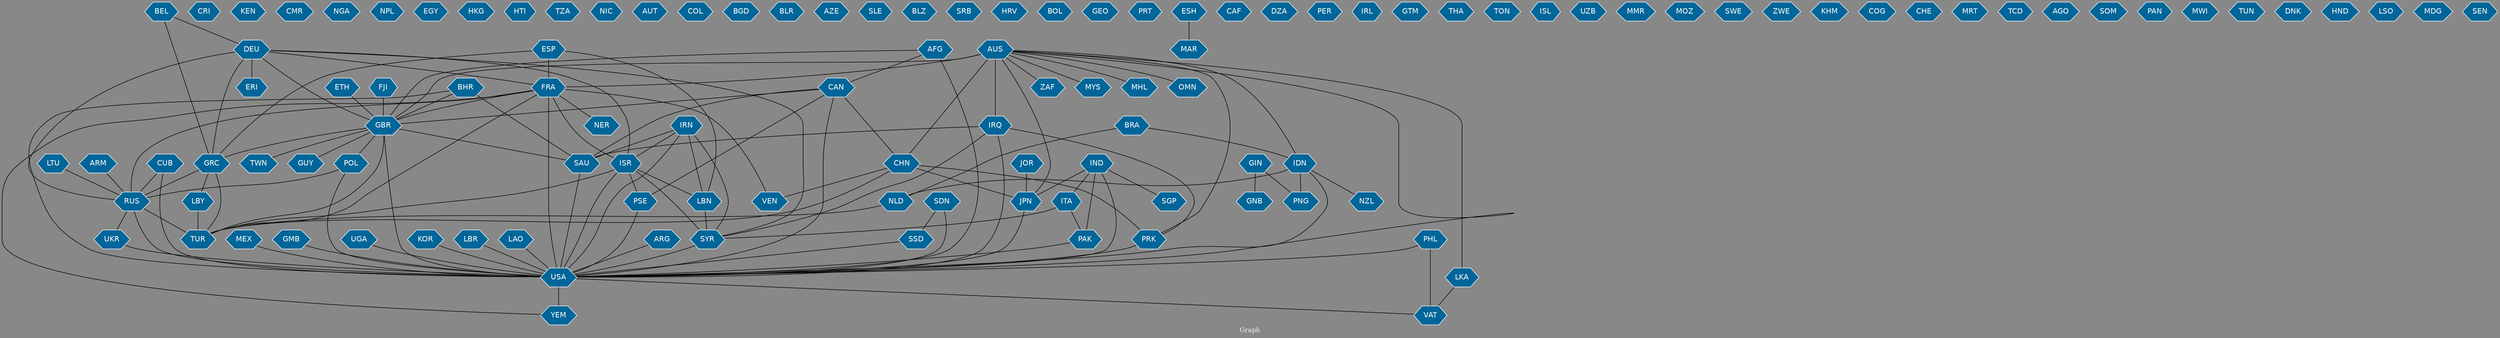 // Countries together in item graph
graph {
	graph [bgcolor="#888888" fontcolor=white fontsize=12 label="Graph" outputorder=edgesfirst overlap=prism]
	node [color=white fillcolor="#006699" fontcolor=white fontname=Helvetica shape=hexagon style=filled]
	edge [arrowhead=open color=black fontcolor=white fontname=Courier fontsize=12]
		ITA [label=ITA]
		CRI [label=CRI]
		NLD [label=NLD]
		CAN [label=CAN]
		CUB [label=CUB]
		GBR [label=GBR]
		DEU [label=DEU]
		GRC [label=GRC]
		BEL [label=BEL]
		BRA [label=BRA]
		UKR [label=UKR]
		USA [label=USA]
		BHR [label=BHR]
		ARG [label=ARG]
		KEN [label=KEN]
		CMR [label=CMR]
		SYR [label=SYR]
		IND [label=IND]
		PAK [label=PAK]
		AFG [label=AFG]
		SAU [label=SAU]
		IRN [label=IRN]
		FRA [label=FRA]
		CHN [label=CHN]
		PRK [label=PRK]
		IDN [label=IDN]
		RUS [label=RUS]
		NGA [label=NGA]
		AUS [label=AUS]
		JPN [label=JPN]
		LBY [label=LBY]
		MEX [label=MEX]
		LKA [label=LKA]
		VAT [label=VAT]
		NPL [label=NPL]
		JOR [label=JOR]
		GMB [label=GMB]
		EGY [label=EGY]
		PSE [label=PSE]
		ISR [label=ISR]
		HKG [label=HKG]
		NZL [label=NZL]
		HTI [label=HTI]
		VEN [label=VEN]
		GIN [label=GIN]
		PNG [label=PNG]
		YEM [label=YEM]
		TZA [label=TZA]
		ZAF [label=ZAF]
		TUR [label=TUR]
		NIC [label=NIC]
		ESP [label=ESP]
		ETH [label=ETH]
		AUT [label=AUT]
		COL [label=COL]
		GNB [label=GNB]
		BGD [label=BGD]
		BLR [label=BLR]
		ARM [label=ARM]
		ERI [label=ERI]
		LBN [label=LBN]
		PHL [label=PHL]
		AZE [label=AZE]
		SLE [label=SLE]
		BLZ [label=BLZ]
		MYS [label=MYS]
		SRB [label=SRB]
		HRV [label=HRV]
		UGA [label=UGA]
		BOL [label=BOL]
		GEO [label=GEO]
		KOR [label=KOR]
		SSD [label=SSD]
		SDN [label=SDN]
		PRT [label=PRT]
		IRQ [label=IRQ]
		MAR [label=MAR]
		ESH [label=ESH]
		CAF [label=CAF]
		POL [label=POL]
		DZA [label=DZA]
		MHL [label=MHL]
		PER [label=PER]
		IRL [label=IRL]
		LBR [label=LBR]
		GTM [label=GTM]
		NER [label=NER]
		THA [label=THA]
		TON [label=TON]
		ISL [label=ISL]
		OMN [label=OMN]
		UZB [label=UZB]
		MMR [label=MMR]
		MOZ [label=MOZ]
		SWE [label=SWE]
		ZWE [label=ZWE]
		KHM [label=KHM]
		GUY [label=GUY]
		COG [label=COG]
		CHE [label=CHE]
		MRT [label=MRT]
		TCD [label=TCD]
		AGO [label=AGO]
		LAO [label=LAO]
		SOM [label=SOM]
		PAN [label=PAN]
		MWI [label=MWI]
		TUN [label=TUN]
		DNK [label=DNK]
		SGP [label=SGP]
		HND [label=HND]
		LSO [label=LSO]
		MDG [label=MDG]
		SEN [label=SEN]
		FJI [label=FJI]
		TWN [label=TWN]
		LTU [label=LTU]
			GRC -- LBY [weight=3]
			USA -- VAT [weight=1]
			PHL -- VAT [weight=11]
			CAN -- USA [weight=1]
			DEU -- FRA [weight=4]
			ARG -- USA [weight=2]
			RUS -- TUR [weight=1]
			CAN -- GBR [weight=1]
			CHN -- TUR [weight=1]
			IND -- JPN [weight=3]
			AFG -- GBR [weight=1]
			CUB -- RUS [weight=1]
			ESH -- MAR [weight=1]
			DEU -- GBR [weight=3]
			PHL -- USA [weight=1]
			AFG -- USA [weight=3]
			DEU -- ERI [weight=1]
			CAN -- PSE [weight=1]
			AUS -- FRA [weight=3]
			BEL -- GRC [weight=4]
			AUS -- JPN [weight=1]
			IRN -- ISR [weight=2]
			LBR -- USA [weight=1]
			CHN -- PRK [weight=4]
			FRA -- VEN [weight=1]
			FRA -- YEM [weight=1]
			SDN -- SSD [weight=3]
			USA -- YEM [weight=2]
			GBR -- GRC [weight=1]
			LBY -- TUR [weight=2]
			PRK -- USA [weight=7]
			DEU -- SYR [weight=1]
			BEL -- DEU [weight=2]
			ISR -- LBN [weight=3]
			IDN -- USA [weight=2]
			DEU -- RUS [weight=2]
			JPN -- USA [weight=1]
			KOR -- USA [weight=1]
			AUS -- USA [weight=2]
			GRC -- TUR [weight=1]
			AFG -- CAN [weight=1]
			ARM -- RUS [weight=1]
			IRQ -- PRK [weight=1]
			FRA -- NER [weight=3]
			IND -- USA [weight=5]
			UGA -- USA [weight=1]
			ISR -- TUR [weight=2]
			NLD -- TUR [weight=1]
			AUS -- IRQ [weight=8]
			ITA -- PAK [weight=2]
			CAN -- CHN [weight=1]
			IND -- SGP [weight=1]
			AUS -- MHL [weight=1]
			CHN -- JPN [weight=2]
			CHN -- VEN [weight=2]
			LBN -- SYR [weight=5]
			UKR -- USA [weight=1]
			PSE -- USA [weight=1]
			IRQ -- SAU [weight=1]
			IRQ -- SYR [weight=2]
			ISR -- USA [weight=2]
			DEU -- GRC [weight=5]
			BRA -- NLD [weight=1]
			LKA -- VAT [weight=6]
			CAN -- SAU [weight=1]
			AUS -- IDN [weight=2]
			POL -- USA [weight=1]
			BHR -- SAU [weight=1]
			AUS -- GBR [weight=1]
			GRC -- RUS [weight=1]
			FRA -- USA [weight=11]
			GIN -- PNG [weight=1]
			ISR -- PSE [weight=4]
			IND -- PAK [weight=7]
			FRA -- GBR [weight=6]
			PAK -- USA [weight=1]
			BHR -- GBR [weight=1]
			GMB -- USA [weight=1]
			ESP -- FRA [weight=2]
			ITA -- SYR [weight=3]
			AUS -- OMN [weight=1]
			GBR -- TWN [weight=1]
			MEX -- USA [weight=2]
			GIN -- GNB [weight=1]
			AUS -- LKA [weight=1]
			SSD -- USA [weight=1]
			GBR -- SAU [weight=2]
			RUS -- UKR [weight=5]
			FRA -- RUS [weight=1]
			IRN -- USA [weight=5]
			GBR -- POL [weight=1]
			IRN -- SAU [weight=1]
			JOR -- JPN [weight=1]
			POL -- RUS [weight=2]
			IDN -- PNG [weight=1]
			IDN -- NLD [weight=1]
			GBR -- USA [weight=5]
			DEU -- ISR [weight=1]
			SDN -- USA [weight=1]
			IRN -- SYR [weight=2]
			ESP -- GRC [weight=1]
			SYR -- USA [weight=2]
			AUS -- PRK [weight=1]
			IND -- ITA [weight=2]
			LTU -- RUS [weight=1]
			ISR -- SYR [weight=3]
			LAO -- USA [weight=1]
			IRQ -- USA [weight=5]
			GBR -- GUY [weight=1]
			ETH -- GBR [weight=1]
			IDN -- NZL [weight=1]
			FRA -- TUR [weight=3]
			GBR -- TUR [weight=1]
			BRA -- IDN [weight=1]
			RUS -- USA [weight=4]
			FJI -- GBR [weight=1]
			CUB -- USA [weight=16]
			FRA -- ISR [weight=10]
			AUS -- CHN [weight=1]
			BHR -- USA [weight=1]
			ESP -- LBN [weight=1]
			AUS -- ZAF [weight=1]
			AUS -- MYS [weight=1]
			IRN -- LBN [weight=2]
			SAU -- USA [weight=4]
}